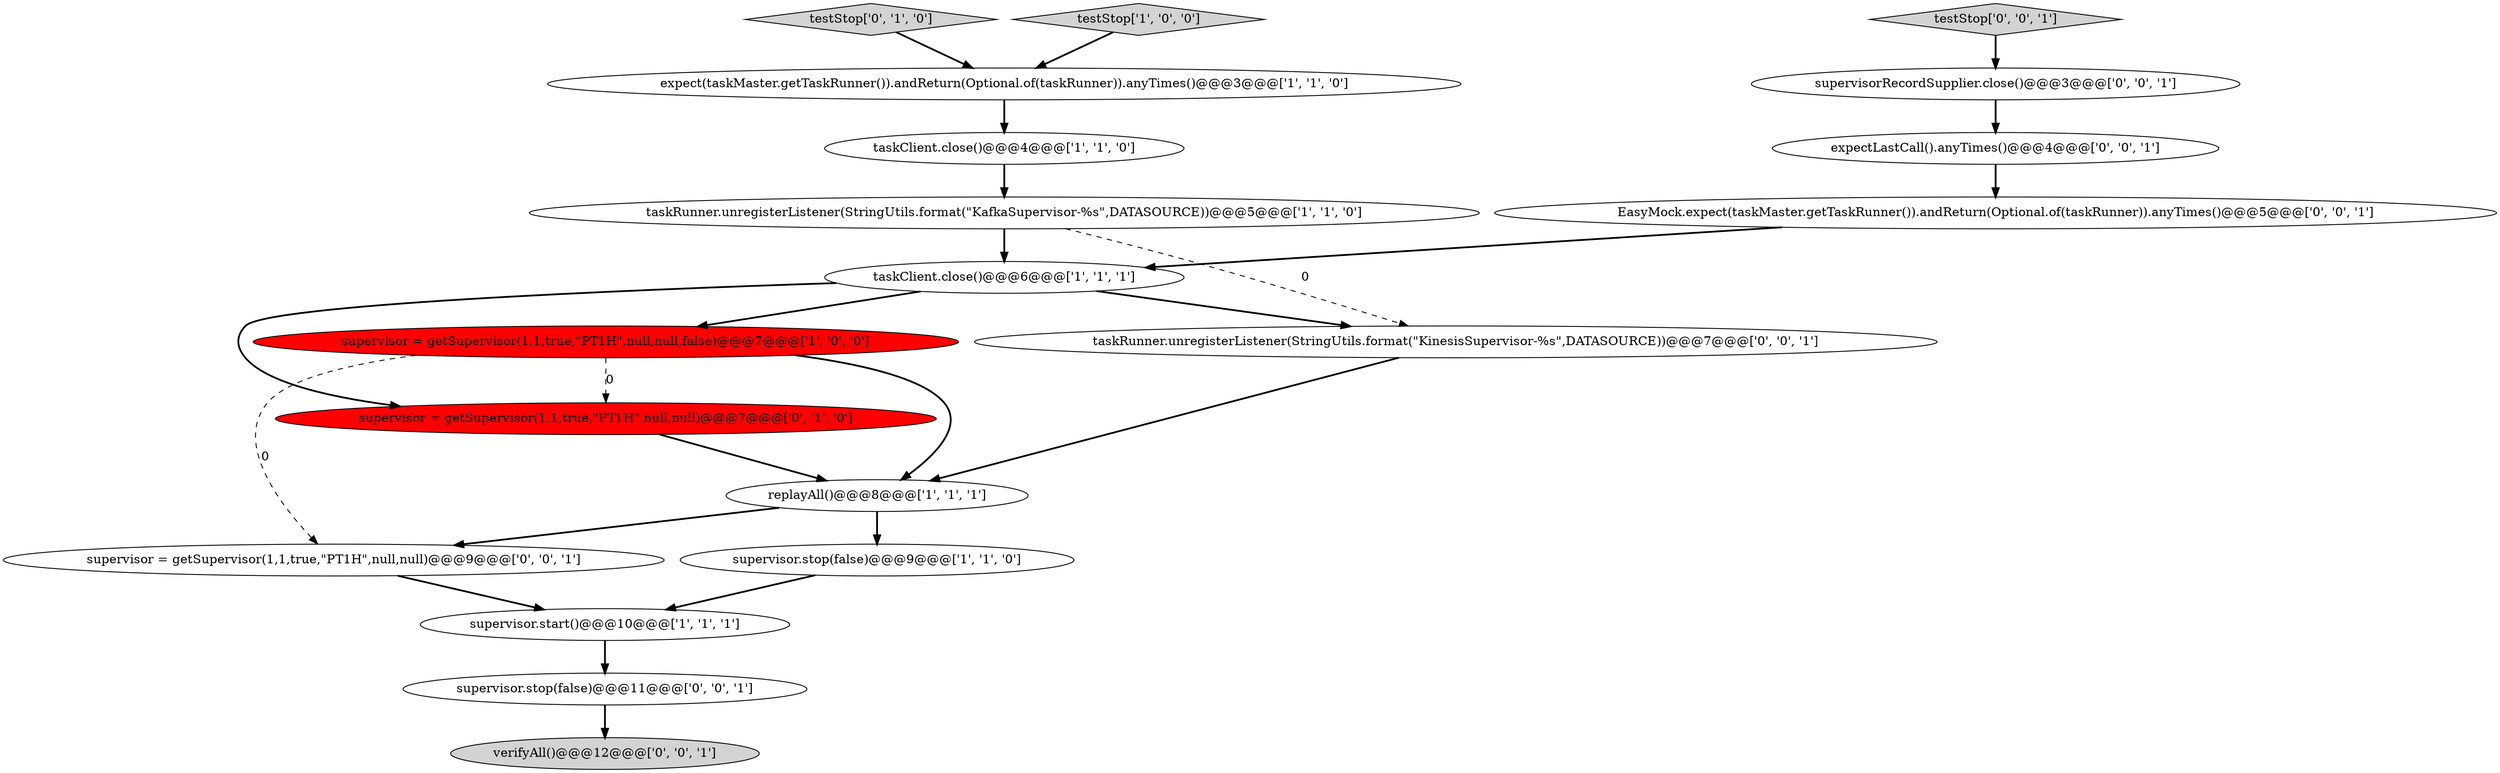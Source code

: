 digraph {
1 [style = filled, label = "taskClient.close()@@@6@@@['1', '1', '1']", fillcolor = white, shape = ellipse image = "AAA0AAABBB1BBB"];
4 [style = filled, label = "taskRunner.unregisterListener(StringUtils.format(\"KafkaSupervisor-%s\",DATASOURCE))@@@5@@@['1', '1', '0']", fillcolor = white, shape = ellipse image = "AAA0AAABBB1BBB"];
5 [style = filled, label = "testStop['1', '0', '0']", fillcolor = lightgray, shape = diamond image = "AAA0AAABBB1BBB"];
2 [style = filled, label = "expect(taskMaster.getTaskRunner()).andReturn(Optional.of(taskRunner)).anyTimes()@@@3@@@['1', '1', '0']", fillcolor = white, shape = ellipse image = "AAA0AAABBB1BBB"];
18 [style = filled, label = "expectLastCall().anyTimes()@@@4@@@['0', '0', '1']", fillcolor = white, shape = ellipse image = "AAA0AAABBB3BBB"];
8 [style = filled, label = "supervisor.stop(false)@@@9@@@['1', '1', '0']", fillcolor = white, shape = ellipse image = "AAA0AAABBB1BBB"];
15 [style = filled, label = "supervisor.stop(false)@@@11@@@['0', '0', '1']", fillcolor = white, shape = ellipse image = "AAA0AAABBB3BBB"];
0 [style = filled, label = "supervisor = getSupervisor(1,1,true,\"PT1H\",null,null,false)@@@7@@@['1', '0', '0']", fillcolor = red, shape = ellipse image = "AAA1AAABBB1BBB"];
10 [style = filled, label = "testStop['0', '1', '0']", fillcolor = lightgray, shape = diamond image = "AAA0AAABBB2BBB"];
11 [style = filled, label = "taskRunner.unregisterListener(StringUtils.format(\"KinesisSupervisor-%s\",DATASOURCE))@@@7@@@['0', '0', '1']", fillcolor = white, shape = ellipse image = "AAA0AAABBB3BBB"];
16 [style = filled, label = "EasyMock.expect(taskMaster.getTaskRunner()).andReturn(Optional.of(taskRunner)).anyTimes()@@@5@@@['0', '0', '1']", fillcolor = white, shape = ellipse image = "AAA0AAABBB3BBB"];
7 [style = filled, label = "replayAll()@@@8@@@['1', '1', '1']", fillcolor = white, shape = ellipse image = "AAA0AAABBB1BBB"];
17 [style = filled, label = "verifyAll()@@@12@@@['0', '0', '1']", fillcolor = lightgray, shape = ellipse image = "AAA0AAABBB3BBB"];
14 [style = filled, label = "supervisorRecordSupplier.close()@@@3@@@['0', '0', '1']", fillcolor = white, shape = ellipse image = "AAA0AAABBB3BBB"];
6 [style = filled, label = "taskClient.close()@@@4@@@['1', '1', '0']", fillcolor = white, shape = ellipse image = "AAA0AAABBB1BBB"];
13 [style = filled, label = "testStop['0', '0', '1']", fillcolor = lightgray, shape = diamond image = "AAA0AAABBB3BBB"];
9 [style = filled, label = "supervisor = getSupervisor(1,1,true,\"PT1H\",null,null)@@@7@@@['0', '1', '0']", fillcolor = red, shape = ellipse image = "AAA1AAABBB2BBB"];
12 [style = filled, label = "supervisor = getSupervisor(1,1,true,\"PT1H\",null,null)@@@9@@@['0', '0', '1']", fillcolor = white, shape = ellipse image = "AAA0AAABBB3BBB"];
3 [style = filled, label = "supervisor.start()@@@10@@@['1', '1', '1']", fillcolor = white, shape = ellipse image = "AAA0AAABBB1BBB"];
7->12 [style = bold, label=""];
2->6 [style = bold, label=""];
8->3 [style = bold, label=""];
3->15 [style = bold, label=""];
1->0 [style = bold, label=""];
0->12 [style = dashed, label="0"];
9->7 [style = bold, label=""];
7->8 [style = bold, label=""];
1->9 [style = bold, label=""];
1->11 [style = bold, label=""];
0->7 [style = bold, label=""];
6->4 [style = bold, label=""];
5->2 [style = bold, label=""];
15->17 [style = bold, label=""];
16->1 [style = bold, label=""];
14->18 [style = bold, label=""];
10->2 [style = bold, label=""];
4->1 [style = bold, label=""];
12->3 [style = bold, label=""];
0->9 [style = dashed, label="0"];
4->11 [style = dashed, label="0"];
13->14 [style = bold, label=""];
11->7 [style = bold, label=""];
18->16 [style = bold, label=""];
}
